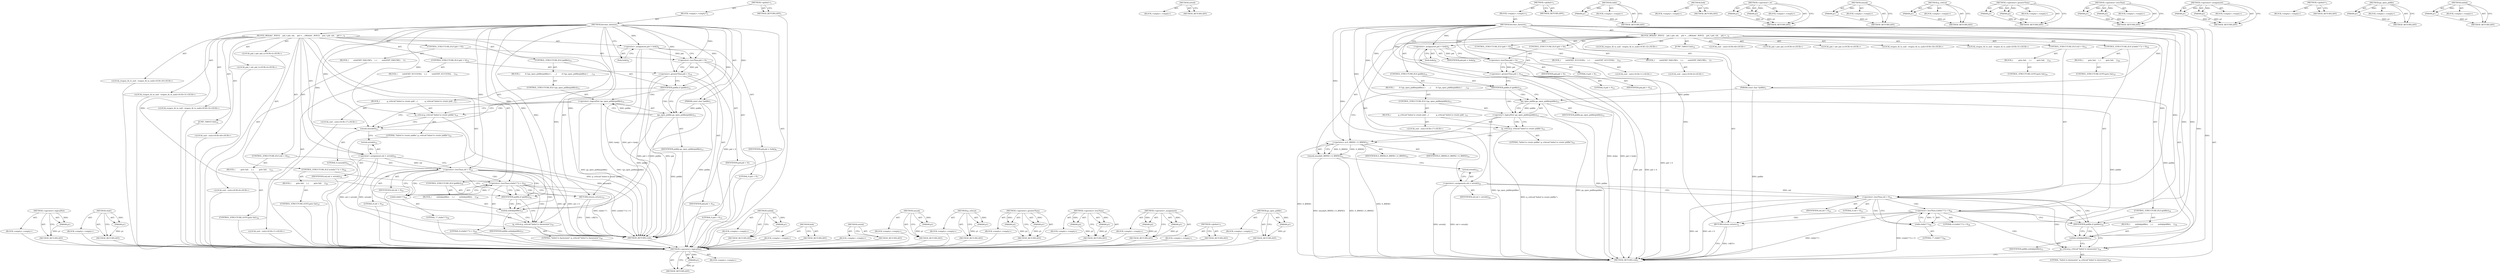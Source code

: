 digraph "unlink" {
vulnerable_119 [label=<(METHOD,&lt;operator&gt;.logicalNot)>];
vulnerable_120 [label=<(PARAM,p1)>];
vulnerable_121 [label=<(BLOCK,&lt;empty&gt;,&lt;empty&gt;)>];
vulnerable_122 [label=<(METHOD_RETURN,ANY)>];
vulnerable_138 [label=<(METHOD,chdir)>];
vulnerable_139 [label=<(PARAM,p1)>];
vulnerable_140 [label=<(BLOCK,&lt;empty&gt;,&lt;empty&gt;)>];
vulnerable_141 [label=<(METHOD_RETURN,ANY)>];
vulnerable_6 [label=<(METHOD,&lt;global&gt;)<SUB>1</SUB>>];
vulnerable_7 [label=<(BLOCK,&lt;empty&gt;,&lt;empty&gt;)<SUB>1</SUB>>];
vulnerable_8 [label=<(METHOD,become_daemon)<SUB>1</SUB>>];
vulnerable_9 [label=<(PARAM,const char *pidfile)<SUB>1</SUB>>];
vulnerable_10 [label=<(BLOCK,{
#ifndef _WIN32
    pid_t pid, sid;

    pid =...,{
#ifndef _WIN32
    pid_t pid, sid;

    pid =...)<SUB>2</SUB>>];
vulnerable_11 [label="<(LOCAL,pid_t pid: pid_t)<SUB>4</SUB>>"];
vulnerable_12 [label="<(LOCAL,pid_t sid: pid_t)<SUB>4</SUB>>"];
vulnerable_13 [label=<(&lt;operator&gt;.assignment,pid = fork())<SUB>6</SUB>>];
vulnerable_14 [label=<(IDENTIFIER,pid,pid = fork())<SUB>6</SUB>>];
vulnerable_15 [label=<(fork,fork())<SUB>6</SUB>>];
vulnerable_16 [label=<(CONTROL_STRUCTURE,IF,if (pid &lt; 0))<SUB>7</SUB>>];
vulnerable_17 [label=<(&lt;operator&gt;.lessThan,pid &lt; 0)<SUB>7</SUB>>];
vulnerable_18 [label=<(IDENTIFIER,pid,pid &lt; 0)<SUB>7</SUB>>];
vulnerable_19 [label=<(LITERAL,0,pid &lt; 0)<SUB>7</SUB>>];
vulnerable_20 [label=<(BLOCK,{
        exit(EXIT_FAILURE);
    },{
        exit(EXIT_FAILURE);
    })<SUB>7</SUB>>];
vulnerable_21 [label="<(LOCAL,exit : exit)<SUB>8</SUB>>"];
vulnerable_22 [label=<(CONTROL_STRUCTURE,IF,if (pid &gt; 0))<SUB>10</SUB>>];
vulnerable_23 [label=<(&lt;operator&gt;.greaterThan,pid &gt; 0)<SUB>10</SUB>>];
vulnerable_24 [label=<(IDENTIFIER,pid,pid &gt; 0)<SUB>10</SUB>>];
vulnerable_25 [label=<(LITERAL,0,pid &gt; 0)<SUB>10</SUB>>];
vulnerable_26 [label=<(BLOCK,{
        exit(EXIT_SUCCESS);
    },{
        exit(EXIT_SUCCESS);
    })<SUB>10</SUB>>];
vulnerable_27 [label="<(LOCAL,exit : exit)<SUB>11</SUB>>"];
vulnerable_28 [label=<(CONTROL_STRUCTURE,IF,if (pidfile))<SUB>14</SUB>>];
vulnerable_29 [label=<(IDENTIFIER,pidfile,if (pidfile))<SUB>14</SUB>>];
vulnerable_30 [label=<(BLOCK,{
        if (!ga_open_pidfile(pidfile)) {
    ...,{
        if (!ga_open_pidfile(pidfile)) {
    ...)<SUB>14</SUB>>];
vulnerable_31 [label=<(CONTROL_STRUCTURE,IF,if (!ga_open_pidfile(pidfile)))<SUB>15</SUB>>];
vulnerable_32 [label=<(&lt;operator&gt;.logicalNot,!ga_open_pidfile(pidfile))<SUB>15</SUB>>];
vulnerable_33 [label=<(ga_open_pidfile,ga_open_pidfile(pidfile))<SUB>15</SUB>>];
vulnerable_34 [label=<(IDENTIFIER,pidfile,ga_open_pidfile(pidfile))<SUB>15</SUB>>];
vulnerable_35 [label=<(BLOCK,{
            g_critical(&quot;failed to create pidf...,{
            g_critical(&quot;failed to create pidf...)<SUB>15</SUB>>];
vulnerable_36 [label=<(g_critical,g_critical(&quot;failed to create pidfile&quot;))<SUB>16</SUB>>];
vulnerable_37 [label=<(LITERAL,&quot;failed to create pidfile&quot;,g_critical(&quot;failed to create pidfile&quot;))<SUB>16</SUB>>];
vulnerable_38 [label="<(LOCAL,exit : exit)<SUB>17</SUB>>"];
vulnerable_39 [label=<(umask,umask(0))<SUB>21</SUB>>];
vulnerable_40 [label=<(LITERAL,0,umask(0))<SUB>21</SUB>>];
vulnerable_41 [label=<(&lt;operator&gt;.assignment,sid = setsid())<SUB>22</SUB>>];
vulnerable_42 [label=<(IDENTIFIER,sid,sid = setsid())<SUB>22</SUB>>];
vulnerable_43 [label=<(setsid,setsid())<SUB>22</SUB>>];
vulnerable_44 [label=<(CONTROL_STRUCTURE,IF,if (sid &lt; 0))<SUB>23</SUB>>];
vulnerable_45 [label=<(&lt;operator&gt;.lessThan,sid &lt; 0)<SUB>23</SUB>>];
vulnerable_46 [label=<(IDENTIFIER,sid,sid &lt; 0)<SUB>23</SUB>>];
vulnerable_47 [label=<(LITERAL,0,sid &lt; 0)<SUB>23</SUB>>];
vulnerable_48 [label=<(BLOCK,{
         goto fail;
    },{
         goto fail;
    })<SUB>23</SUB>>];
vulnerable_49 [label=<(CONTROL_STRUCTURE,GOTO,goto fail;)<SUB>24</SUB>>];
vulnerable_50 [label=<(CONTROL_STRUCTURE,IF,if ((chdir(&quot;/&quot;)) &lt; 0))<SUB>26</SUB>>];
vulnerable_51 [label=<(&lt;operator&gt;.lessThan,(chdir(&quot;/&quot;)) &lt; 0)<SUB>26</SUB>>];
vulnerable_52 [label=<(chdir,chdir(&quot;/&quot;))<SUB>26</SUB>>];
vulnerable_53 [label=<(LITERAL,&quot;/&quot;,chdir(&quot;/&quot;))<SUB>26</SUB>>];
vulnerable_54 [label=<(LITERAL,0,(chdir(&quot;/&quot;)) &lt; 0)<SUB>26</SUB>>];
vulnerable_55 [label=<(BLOCK,{
        goto fail;
    },{
        goto fail;
    })<SUB>26</SUB>>];
vulnerable_56 [label=<(CONTROL_STRUCTURE,GOTO,goto fail;)<SUB>27</SUB>>];
vulnerable_57 [label="<(LOCAL,reopen_fd_to_null : reopen_fd_to_null)<SUB>30</SUB>>"];
vulnerable_58 [label="<(LOCAL,reopen_fd_to_null : reopen_fd_to_null)<SUB>31</SUB>>"];
vulnerable_59 [label="<(LOCAL,reopen_fd_to_null : reopen_fd_to_null)<SUB>32</SUB>>"];
vulnerable_60 [label=<(RETURN,return;,return;)<SUB>33</SUB>>];
vulnerable_61 [label=<(JUMP_TARGET,fail)<SUB>35</SUB>>];
vulnerable_62 [label=<(CONTROL_STRUCTURE,IF,if (pidfile))<SUB>36</SUB>>];
vulnerable_63 [label=<(IDENTIFIER,pidfile,if (pidfile))<SUB>36</SUB>>];
vulnerable_64 [label=<(BLOCK,{
        unlink(pidfile);
    },{
        unlink(pidfile);
    })<SUB>36</SUB>>];
vulnerable_65 [label=<(unlink,unlink(pidfile))<SUB>37</SUB>>];
vulnerable_66 [label=<(IDENTIFIER,pidfile,unlink(pidfile))<SUB>37</SUB>>];
vulnerable_67 [label=<(g_critical,g_critical(&quot;failed to daemonize&quot;))<SUB>39</SUB>>];
vulnerable_68 [label=<(LITERAL,&quot;failed to daemonize&quot;,g_critical(&quot;failed to daemonize&quot;))<SUB>39</SUB>>];
vulnerable_69 [label="<(LOCAL,exit : exit)<SUB>40</SUB>>"];
vulnerable_70 [label=<(METHOD_RETURN,void)<SUB>1</SUB>>];
vulnerable_72 [label=<(METHOD_RETURN,ANY)<SUB>1</SUB>>];
vulnerable_142 [label=<(METHOD,unlink)>];
vulnerable_143 [label=<(PARAM,p1)>];
vulnerable_144 [label=<(BLOCK,&lt;empty&gt;,&lt;empty&gt;)>];
vulnerable_145 [label=<(METHOD_RETURN,ANY)>];
vulnerable_106 [label=<(METHOD,fork)>];
vulnerable_107 [label=<(BLOCK,&lt;empty&gt;,&lt;empty&gt;)>];
vulnerable_108 [label=<(METHOD_RETURN,ANY)>];
vulnerable_135 [label=<(METHOD,setsid)>];
vulnerable_136 [label=<(BLOCK,&lt;empty&gt;,&lt;empty&gt;)>];
vulnerable_137 [label=<(METHOD_RETURN,ANY)>];
vulnerable_131 [label=<(METHOD,umask)>];
vulnerable_132 [label=<(PARAM,p1)>];
vulnerable_133 [label=<(BLOCK,&lt;empty&gt;,&lt;empty&gt;)>];
vulnerable_134 [label=<(METHOD_RETURN,ANY)>];
vulnerable_127 [label=<(METHOD,g_critical)>];
vulnerable_128 [label=<(PARAM,p1)>];
vulnerable_129 [label=<(BLOCK,&lt;empty&gt;,&lt;empty&gt;)>];
vulnerable_130 [label=<(METHOD_RETURN,ANY)>];
vulnerable_114 [label=<(METHOD,&lt;operator&gt;.greaterThan)>];
vulnerable_115 [label=<(PARAM,p1)>];
vulnerable_116 [label=<(PARAM,p2)>];
vulnerable_117 [label=<(BLOCK,&lt;empty&gt;,&lt;empty&gt;)>];
vulnerable_118 [label=<(METHOD_RETURN,ANY)>];
vulnerable_109 [label=<(METHOD,&lt;operator&gt;.lessThan)>];
vulnerable_110 [label=<(PARAM,p1)>];
vulnerable_111 [label=<(PARAM,p2)>];
vulnerable_112 [label=<(BLOCK,&lt;empty&gt;,&lt;empty&gt;)>];
vulnerable_113 [label=<(METHOD_RETURN,ANY)>];
vulnerable_101 [label=<(METHOD,&lt;operator&gt;.assignment)>];
vulnerable_102 [label=<(PARAM,p1)>];
vulnerable_103 [label=<(PARAM,p2)>];
vulnerable_104 [label=<(BLOCK,&lt;empty&gt;,&lt;empty&gt;)>];
vulnerable_105 [label=<(METHOD_RETURN,ANY)>];
vulnerable_95 [label=<(METHOD,&lt;global&gt;)<SUB>1</SUB>>];
vulnerable_96 [label=<(BLOCK,&lt;empty&gt;,&lt;empty&gt;)>];
vulnerable_97 [label=<(METHOD_RETURN,ANY)>];
vulnerable_123 [label=<(METHOD,ga_open_pidfile)>];
vulnerable_124 [label=<(PARAM,p1)>];
vulnerable_125 [label=<(BLOCK,&lt;empty&gt;,&lt;empty&gt;)>];
vulnerable_126 [label=<(METHOD_RETURN,ANY)>];
fixed_121 [label=<(METHOD,&lt;operator&gt;.logicalNot)>];
fixed_122 [label=<(PARAM,p1)>];
fixed_123 [label=<(BLOCK,&lt;empty&gt;,&lt;empty&gt;)>];
fixed_124 [label=<(METHOD_RETURN,ANY)>];
fixed_142 [label=<(METHOD,setsid)>];
fixed_143 [label=<(BLOCK,&lt;empty&gt;,&lt;empty&gt;)>];
fixed_144 [label=<(METHOD_RETURN,ANY)>];
fixed_6 [label=<(METHOD,&lt;global&gt;)<SUB>1</SUB>>];
fixed_7 [label=<(BLOCK,&lt;empty&gt;,&lt;empty&gt;)<SUB>1</SUB>>];
fixed_8 [label=<(METHOD,become_daemon)<SUB>1</SUB>>];
fixed_9 [label=<(PARAM,const char *pidfile)<SUB>1</SUB>>];
fixed_10 [label=<(BLOCK,{
#ifndef _WIN32
    pid_t pid, sid;

    pid =...,{
#ifndef _WIN32
    pid_t pid, sid;

    pid =...)<SUB>2</SUB>>];
fixed_11 [label="<(LOCAL,pid_t pid: pid_t)<SUB>4</SUB>>"];
fixed_12 [label="<(LOCAL,pid_t sid: pid_t)<SUB>4</SUB>>"];
fixed_13 [label=<(&lt;operator&gt;.assignment,pid = fork())<SUB>6</SUB>>];
fixed_14 [label=<(IDENTIFIER,pid,pid = fork())<SUB>6</SUB>>];
fixed_15 [label=<(fork,fork())<SUB>6</SUB>>];
fixed_16 [label=<(CONTROL_STRUCTURE,IF,if (pid &lt; 0))<SUB>7</SUB>>];
fixed_17 [label=<(&lt;operator&gt;.lessThan,pid &lt; 0)<SUB>7</SUB>>];
fixed_18 [label=<(IDENTIFIER,pid,pid &lt; 0)<SUB>7</SUB>>];
fixed_19 [label=<(LITERAL,0,pid &lt; 0)<SUB>7</SUB>>];
fixed_20 [label=<(BLOCK,{
        exit(EXIT_FAILURE);
    },{
        exit(EXIT_FAILURE);
    })<SUB>7</SUB>>];
fixed_21 [label="<(LOCAL,exit : exit)<SUB>8</SUB>>"];
fixed_22 [label=<(CONTROL_STRUCTURE,IF,if (pid &gt; 0))<SUB>10</SUB>>];
fixed_23 [label=<(&lt;operator&gt;.greaterThan,pid &gt; 0)<SUB>10</SUB>>];
fixed_24 [label=<(IDENTIFIER,pid,pid &gt; 0)<SUB>10</SUB>>];
fixed_25 [label=<(LITERAL,0,pid &gt; 0)<SUB>10</SUB>>];
fixed_26 [label=<(BLOCK,{
        exit(EXIT_SUCCESS);
    },{
        exit(EXIT_SUCCESS);
    })<SUB>10</SUB>>];
fixed_27 [label="<(LOCAL,exit : exit)<SUB>11</SUB>>"];
fixed_28 [label=<(CONTROL_STRUCTURE,IF,if (pidfile))<SUB>14</SUB>>];
fixed_29 [label=<(IDENTIFIER,pidfile,if (pidfile))<SUB>14</SUB>>];
fixed_30 [label=<(BLOCK,{
        if (!ga_open_pidfile(pidfile)) {
    ...,{
        if (!ga_open_pidfile(pidfile)) {
    ...)<SUB>14</SUB>>];
fixed_31 [label=<(CONTROL_STRUCTURE,IF,if (!ga_open_pidfile(pidfile)))<SUB>15</SUB>>];
fixed_32 [label=<(&lt;operator&gt;.logicalNot,!ga_open_pidfile(pidfile))<SUB>15</SUB>>];
fixed_33 [label=<(ga_open_pidfile,ga_open_pidfile(pidfile))<SUB>15</SUB>>];
fixed_34 [label=<(IDENTIFIER,pidfile,ga_open_pidfile(pidfile))<SUB>15</SUB>>];
fixed_35 [label=<(BLOCK,{
            g_critical(&quot;failed to create pidf...,{
            g_critical(&quot;failed to create pidf...)<SUB>15</SUB>>];
fixed_36 [label=<(g_critical,g_critical(&quot;failed to create pidfile&quot;))<SUB>16</SUB>>];
fixed_37 [label=<(LITERAL,&quot;failed to create pidfile&quot;,g_critical(&quot;failed to create pidfile&quot;))<SUB>16</SUB>>];
fixed_38 [label="<(LOCAL,exit : exit)<SUB>17</SUB>>"];
fixed_39 [label=<(umask,umask(S_IRWXG | S_IRWXO))<SUB>21</SUB>>];
fixed_40 [label=<(&lt;operator&gt;.or,S_IRWXG | S_IRWXO)<SUB>21</SUB>>];
fixed_41 [label=<(IDENTIFIER,S_IRWXG,S_IRWXG | S_IRWXO)<SUB>21</SUB>>];
fixed_42 [label=<(IDENTIFIER,S_IRWXO,S_IRWXG | S_IRWXO)<SUB>21</SUB>>];
fixed_43 [label=<(&lt;operator&gt;.assignment,sid = setsid())<SUB>22</SUB>>];
fixed_44 [label=<(IDENTIFIER,sid,sid = setsid())<SUB>22</SUB>>];
fixed_45 [label=<(setsid,setsid())<SUB>22</SUB>>];
fixed_46 [label=<(CONTROL_STRUCTURE,IF,if (sid &lt; 0))<SUB>23</SUB>>];
fixed_47 [label=<(&lt;operator&gt;.lessThan,sid &lt; 0)<SUB>23</SUB>>];
fixed_48 [label=<(IDENTIFIER,sid,sid &lt; 0)<SUB>23</SUB>>];
fixed_49 [label=<(LITERAL,0,sid &lt; 0)<SUB>23</SUB>>];
fixed_50 [label=<(BLOCK,{
         goto fail;
    },{
         goto fail;
    })<SUB>23</SUB>>];
fixed_51 [label=<(CONTROL_STRUCTURE,GOTO,goto fail;)<SUB>24</SUB>>];
fixed_52 [label=<(CONTROL_STRUCTURE,IF,if ((chdir(&quot;/&quot;)) &lt; 0))<SUB>26</SUB>>];
fixed_53 [label=<(&lt;operator&gt;.lessThan,(chdir(&quot;/&quot;)) &lt; 0)<SUB>26</SUB>>];
fixed_54 [label=<(chdir,chdir(&quot;/&quot;))<SUB>26</SUB>>];
fixed_55 [label=<(LITERAL,&quot;/&quot;,chdir(&quot;/&quot;))<SUB>26</SUB>>];
fixed_56 [label=<(LITERAL,0,(chdir(&quot;/&quot;)) &lt; 0)<SUB>26</SUB>>];
fixed_57 [label=<(BLOCK,{
        goto fail;
    },{
        goto fail;
    })<SUB>26</SUB>>];
fixed_58 [label=<(CONTROL_STRUCTURE,GOTO,goto fail;)<SUB>27</SUB>>];
fixed_59 [label="<(LOCAL,reopen_fd_to_null : reopen_fd_to_null)<SUB>30</SUB>>"];
fixed_60 [label="<(LOCAL,reopen_fd_to_null : reopen_fd_to_null)<SUB>31</SUB>>"];
fixed_61 [label="<(LOCAL,reopen_fd_to_null : reopen_fd_to_null)<SUB>32</SUB>>"];
fixed_62 [label=<(RETURN,return;,return;)<SUB>33</SUB>>];
fixed_63 [label=<(JUMP_TARGET,fail)<SUB>35</SUB>>];
fixed_64 [label=<(CONTROL_STRUCTURE,IF,if (pidfile))<SUB>36</SUB>>];
fixed_65 [label=<(IDENTIFIER,pidfile,if (pidfile))<SUB>36</SUB>>];
fixed_66 [label=<(BLOCK,{
        unlink(pidfile);
    },{
        unlink(pidfile);
    })<SUB>36</SUB>>];
fixed_67 [label=<(unlink,unlink(pidfile))<SUB>37</SUB>>];
fixed_68 [label=<(IDENTIFIER,pidfile,unlink(pidfile))<SUB>37</SUB>>];
fixed_69 [label=<(g_critical,g_critical(&quot;failed to daemonize&quot;))<SUB>39</SUB>>];
fixed_70 [label=<(LITERAL,&quot;failed to daemonize&quot;,g_critical(&quot;failed to daemonize&quot;))<SUB>39</SUB>>];
fixed_71 [label="<(LOCAL,exit : exit)<SUB>40</SUB>>"];
fixed_72 [label=<(METHOD_RETURN,void)<SUB>1</SUB>>];
fixed_74 [label=<(METHOD_RETURN,ANY)<SUB>1</SUB>>];
fixed_145 [label=<(METHOD,chdir)>];
fixed_146 [label=<(PARAM,p1)>];
fixed_147 [label=<(BLOCK,&lt;empty&gt;,&lt;empty&gt;)>];
fixed_148 [label=<(METHOD_RETURN,ANY)>];
fixed_108 [label=<(METHOD,fork)>];
fixed_109 [label=<(BLOCK,&lt;empty&gt;,&lt;empty&gt;)>];
fixed_110 [label=<(METHOD_RETURN,ANY)>];
fixed_137 [label=<(METHOD,&lt;operator&gt;.or)>];
fixed_138 [label=<(PARAM,p1)>];
fixed_139 [label=<(PARAM,p2)>];
fixed_140 [label=<(BLOCK,&lt;empty&gt;,&lt;empty&gt;)>];
fixed_141 [label=<(METHOD_RETURN,ANY)>];
fixed_133 [label=<(METHOD,umask)>];
fixed_134 [label=<(PARAM,p1)>];
fixed_135 [label=<(BLOCK,&lt;empty&gt;,&lt;empty&gt;)>];
fixed_136 [label=<(METHOD_RETURN,ANY)>];
fixed_129 [label=<(METHOD,g_critical)>];
fixed_130 [label=<(PARAM,p1)>];
fixed_131 [label=<(BLOCK,&lt;empty&gt;,&lt;empty&gt;)>];
fixed_132 [label=<(METHOD_RETURN,ANY)>];
fixed_116 [label=<(METHOD,&lt;operator&gt;.greaterThan)>];
fixed_117 [label=<(PARAM,p1)>];
fixed_118 [label=<(PARAM,p2)>];
fixed_119 [label=<(BLOCK,&lt;empty&gt;,&lt;empty&gt;)>];
fixed_120 [label=<(METHOD_RETURN,ANY)>];
fixed_111 [label=<(METHOD,&lt;operator&gt;.lessThan)>];
fixed_112 [label=<(PARAM,p1)>];
fixed_113 [label=<(PARAM,p2)>];
fixed_114 [label=<(BLOCK,&lt;empty&gt;,&lt;empty&gt;)>];
fixed_115 [label=<(METHOD_RETURN,ANY)>];
fixed_103 [label=<(METHOD,&lt;operator&gt;.assignment)>];
fixed_104 [label=<(PARAM,p1)>];
fixed_105 [label=<(PARAM,p2)>];
fixed_106 [label=<(BLOCK,&lt;empty&gt;,&lt;empty&gt;)>];
fixed_107 [label=<(METHOD_RETURN,ANY)>];
fixed_97 [label=<(METHOD,&lt;global&gt;)<SUB>1</SUB>>];
fixed_98 [label=<(BLOCK,&lt;empty&gt;,&lt;empty&gt;)>];
fixed_99 [label=<(METHOD_RETURN,ANY)>];
fixed_125 [label=<(METHOD,ga_open_pidfile)>];
fixed_126 [label=<(PARAM,p1)>];
fixed_127 [label=<(BLOCK,&lt;empty&gt;,&lt;empty&gt;)>];
fixed_128 [label=<(METHOD_RETURN,ANY)>];
fixed_149 [label=<(METHOD,unlink)>];
fixed_150 [label=<(PARAM,p1)>];
fixed_151 [label=<(BLOCK,&lt;empty&gt;,&lt;empty&gt;)>];
fixed_152 [label=<(METHOD_RETURN,ANY)>];
vulnerable_119 -> vulnerable_120  [key=0, label="AST: "];
vulnerable_119 -> vulnerable_120  [key=1, label="DDG: "];
vulnerable_119 -> vulnerable_121  [key=0, label="AST: "];
vulnerable_119 -> vulnerable_122  [key=0, label="AST: "];
vulnerable_119 -> vulnerable_122  [key=1, label="CFG: "];
vulnerable_120 -> vulnerable_122  [key=0, label="DDG: p1"];
vulnerable_121 -> fixed_121  [key=0];
vulnerable_122 -> fixed_121  [key=0];
vulnerable_138 -> vulnerable_139  [key=0, label="AST: "];
vulnerable_138 -> vulnerable_139  [key=1, label="DDG: "];
vulnerable_138 -> vulnerable_140  [key=0, label="AST: "];
vulnerable_138 -> vulnerable_141  [key=0, label="AST: "];
vulnerable_138 -> vulnerable_141  [key=1, label="CFG: "];
vulnerable_139 -> vulnerable_141  [key=0, label="DDG: p1"];
vulnerable_140 -> fixed_121  [key=0];
vulnerable_141 -> fixed_121  [key=0];
vulnerable_6 -> vulnerable_7  [key=0, label="AST: "];
vulnerable_6 -> vulnerable_72  [key=0, label="AST: "];
vulnerable_6 -> vulnerable_72  [key=1, label="CFG: "];
vulnerable_7 -> vulnerable_8  [key=0, label="AST: "];
vulnerable_8 -> vulnerable_9  [key=0, label="AST: "];
vulnerable_8 -> vulnerable_9  [key=1, label="DDG: "];
vulnerable_8 -> vulnerable_10  [key=0, label="AST: "];
vulnerable_8 -> vulnerable_70  [key=0, label="AST: "];
vulnerable_8 -> vulnerable_15  [key=0, label="CFG: "];
vulnerable_8 -> vulnerable_13  [key=0, label="DDG: "];
vulnerable_8 -> vulnerable_41  [key=0, label="DDG: "];
vulnerable_8 -> vulnerable_60  [key=0, label="DDG: "];
vulnerable_8 -> vulnerable_29  [key=0, label="DDG: "];
vulnerable_8 -> vulnerable_39  [key=0, label="DDG: "];
vulnerable_8 -> vulnerable_63  [key=0, label="DDG: "];
vulnerable_8 -> vulnerable_67  [key=0, label="DDG: "];
vulnerable_8 -> vulnerable_17  [key=0, label="DDG: "];
vulnerable_8 -> vulnerable_23  [key=0, label="DDG: "];
vulnerable_8 -> vulnerable_45  [key=0, label="DDG: "];
vulnerable_8 -> vulnerable_51  [key=0, label="DDG: "];
vulnerable_8 -> vulnerable_52  [key=0, label="DDG: "];
vulnerable_8 -> vulnerable_65  [key=0, label="DDG: "];
vulnerable_8 -> vulnerable_33  [key=0, label="DDG: "];
vulnerable_8 -> vulnerable_36  [key=0, label="DDG: "];
vulnerable_9 -> vulnerable_70  [key=0, label="DDG: pidfile"];
vulnerable_9 -> vulnerable_65  [key=0, label="DDG: pidfile"];
vulnerable_9 -> vulnerable_33  [key=0, label="DDG: pidfile"];
vulnerable_10 -> vulnerable_11  [key=0, label="AST: "];
vulnerable_10 -> vulnerable_12  [key=0, label="AST: "];
vulnerable_10 -> vulnerable_13  [key=0, label="AST: "];
vulnerable_10 -> vulnerable_16  [key=0, label="AST: "];
vulnerable_10 -> vulnerable_22  [key=0, label="AST: "];
vulnerable_10 -> vulnerable_28  [key=0, label="AST: "];
vulnerable_10 -> vulnerable_39  [key=0, label="AST: "];
vulnerable_10 -> vulnerable_41  [key=0, label="AST: "];
vulnerable_10 -> vulnerable_44  [key=0, label="AST: "];
vulnerable_10 -> vulnerable_50  [key=0, label="AST: "];
vulnerable_10 -> vulnerable_57  [key=0, label="AST: "];
vulnerable_10 -> vulnerable_58  [key=0, label="AST: "];
vulnerable_10 -> vulnerable_59  [key=0, label="AST: "];
vulnerable_10 -> vulnerable_60  [key=0, label="AST: "];
vulnerable_10 -> vulnerable_61  [key=0, label="AST: "];
vulnerable_10 -> vulnerable_62  [key=0, label="AST: "];
vulnerable_10 -> vulnerable_67  [key=0, label="AST: "];
vulnerable_10 -> vulnerable_69  [key=0, label="AST: "];
vulnerable_11 -> fixed_121  [key=0];
vulnerable_12 -> fixed_121  [key=0];
vulnerable_13 -> vulnerable_14  [key=0, label="AST: "];
vulnerable_13 -> vulnerable_15  [key=0, label="AST: "];
vulnerable_13 -> vulnerable_17  [key=0, label="CFG: "];
vulnerable_13 -> vulnerable_17  [key=1, label="DDG: pid"];
vulnerable_13 -> vulnerable_70  [key=0, label="DDG: fork()"];
vulnerable_13 -> vulnerable_70  [key=1, label="DDG: pid = fork()"];
vulnerable_14 -> fixed_121  [key=0];
vulnerable_15 -> vulnerable_13  [key=0, label="CFG: "];
vulnerable_16 -> vulnerable_17  [key=0, label="AST: "];
vulnerable_16 -> vulnerable_20  [key=0, label="AST: "];
vulnerable_17 -> vulnerable_18  [key=0, label="AST: "];
vulnerable_17 -> vulnerable_19  [key=0, label="AST: "];
vulnerable_17 -> vulnerable_23  [key=0, label="CFG: "];
vulnerable_17 -> vulnerable_23  [key=1, label="DDG: pid"];
vulnerable_17 -> vulnerable_70  [key=0, label="DDG: pid &lt; 0"];
vulnerable_18 -> fixed_121  [key=0];
vulnerable_19 -> fixed_121  [key=0];
vulnerable_20 -> vulnerable_21  [key=0, label="AST: "];
vulnerable_21 -> fixed_121  [key=0];
vulnerable_22 -> vulnerable_23  [key=0, label="AST: "];
vulnerable_22 -> vulnerable_26  [key=0, label="AST: "];
vulnerable_23 -> vulnerable_24  [key=0, label="AST: "];
vulnerable_23 -> vulnerable_25  [key=0, label="AST: "];
vulnerable_23 -> vulnerable_29  [key=0, label="CFG: "];
vulnerable_23 -> vulnerable_70  [key=0, label="DDG: pid"];
vulnerable_23 -> vulnerable_70  [key=1, label="DDG: pid &gt; 0"];
vulnerable_24 -> fixed_121  [key=0];
vulnerable_25 -> fixed_121  [key=0];
vulnerable_26 -> vulnerable_27  [key=0, label="AST: "];
vulnerable_27 -> fixed_121  [key=0];
vulnerable_28 -> vulnerable_29  [key=0, label="AST: "];
vulnerable_28 -> vulnerable_30  [key=0, label="AST: "];
vulnerable_29 -> vulnerable_33  [key=0, label="CFG: "];
vulnerable_29 -> vulnerable_33  [key=1, label="CDG: "];
vulnerable_29 -> vulnerable_39  [key=0, label="CFG: "];
vulnerable_29 -> vulnerable_32  [key=0, label="CDG: "];
vulnerable_30 -> vulnerable_31  [key=0, label="AST: "];
vulnerable_31 -> vulnerable_32  [key=0, label="AST: "];
vulnerable_31 -> vulnerable_35  [key=0, label="AST: "];
vulnerable_32 -> vulnerable_33  [key=0, label="AST: "];
vulnerable_32 -> vulnerable_36  [key=0, label="CFG: "];
vulnerable_32 -> vulnerable_36  [key=1, label="CDG: "];
vulnerable_32 -> vulnerable_39  [key=0, label="CFG: "];
vulnerable_32 -> vulnerable_70  [key=0, label="DDG: ga_open_pidfile(pidfile)"];
vulnerable_32 -> vulnerable_70  [key=1, label="DDG: !ga_open_pidfile(pidfile)"];
vulnerable_33 -> vulnerable_34  [key=0, label="AST: "];
vulnerable_33 -> vulnerable_32  [key=0, label="CFG: "];
vulnerable_33 -> vulnerable_32  [key=1, label="DDG: pidfile"];
vulnerable_33 -> vulnerable_70  [key=0, label="DDG: pidfile"];
vulnerable_33 -> vulnerable_65  [key=0, label="DDG: pidfile"];
vulnerable_34 -> fixed_121  [key=0];
vulnerable_35 -> vulnerable_36  [key=0, label="AST: "];
vulnerable_35 -> vulnerable_38  [key=0, label="AST: "];
vulnerable_36 -> vulnerable_37  [key=0, label="AST: "];
vulnerable_36 -> vulnerable_39  [key=0, label="CFG: "];
vulnerable_36 -> vulnerable_70  [key=0, label="DDG: g_critical(&quot;failed to create pidfile&quot;)"];
vulnerable_37 -> fixed_121  [key=0];
vulnerable_38 -> fixed_121  [key=0];
vulnerable_39 -> vulnerable_40  [key=0, label="AST: "];
vulnerable_39 -> vulnerable_43  [key=0, label="CFG: "];
vulnerable_39 -> vulnerable_70  [key=0, label="DDG: umask(0)"];
vulnerable_40 -> fixed_121  [key=0];
vulnerable_41 -> vulnerable_42  [key=0, label="AST: "];
vulnerable_41 -> vulnerable_43  [key=0, label="AST: "];
vulnerable_41 -> vulnerable_45  [key=0, label="CFG: "];
vulnerable_41 -> vulnerable_45  [key=1, label="DDG: sid"];
vulnerable_41 -> vulnerable_70  [key=0, label="DDG: setsid()"];
vulnerable_41 -> vulnerable_70  [key=1, label="DDG: sid = setsid()"];
vulnerable_42 -> fixed_121  [key=0];
vulnerable_43 -> vulnerable_41  [key=0, label="CFG: "];
vulnerable_44 -> vulnerable_45  [key=0, label="AST: "];
vulnerable_44 -> vulnerable_48  [key=0, label="AST: "];
vulnerable_45 -> vulnerable_46  [key=0, label="AST: "];
vulnerable_45 -> vulnerable_47  [key=0, label="AST: "];
vulnerable_45 -> vulnerable_63  [key=0, label="CFG: "];
vulnerable_45 -> vulnerable_63  [key=1, label="CDG: "];
vulnerable_45 -> vulnerable_52  [key=0, label="CFG: "];
vulnerable_45 -> vulnerable_52  [key=1, label="CDG: "];
vulnerable_45 -> vulnerable_70  [key=0, label="DDG: sid"];
vulnerable_45 -> vulnerable_70  [key=1, label="DDG: sid &lt; 0"];
vulnerable_45 -> vulnerable_51  [key=0, label="CDG: "];
vulnerable_45 -> vulnerable_67  [key=0, label="CDG: "];
vulnerable_46 -> fixed_121  [key=0];
vulnerable_47 -> fixed_121  [key=0];
vulnerable_48 -> vulnerable_49  [key=0, label="AST: "];
vulnerable_49 -> fixed_121  [key=0];
vulnerable_50 -> vulnerable_51  [key=0, label="AST: "];
vulnerable_50 -> vulnerable_55  [key=0, label="AST: "];
vulnerable_51 -> vulnerable_52  [key=0, label="AST: "];
vulnerable_51 -> vulnerable_54  [key=0, label="AST: "];
vulnerable_51 -> vulnerable_60  [key=0, label="CFG: "];
vulnerable_51 -> vulnerable_60  [key=1, label="CDG: "];
vulnerable_51 -> vulnerable_63  [key=0, label="CFG: "];
vulnerable_51 -> vulnerable_63  [key=1, label="CDG: "];
vulnerable_51 -> vulnerable_70  [key=0, label="DDG: chdir(&quot;/&quot;)"];
vulnerable_51 -> vulnerable_70  [key=1, label="DDG: (chdir(&quot;/&quot;)) &lt; 0"];
vulnerable_51 -> vulnerable_67  [key=0, label="CDG: "];
vulnerable_52 -> vulnerable_53  [key=0, label="AST: "];
vulnerable_52 -> vulnerable_51  [key=0, label="CFG: "];
vulnerable_52 -> vulnerable_51  [key=1, label="DDG: &quot;/&quot;"];
vulnerable_53 -> fixed_121  [key=0];
vulnerable_54 -> fixed_121  [key=0];
vulnerable_55 -> vulnerable_56  [key=0, label="AST: "];
vulnerable_56 -> fixed_121  [key=0];
vulnerable_57 -> fixed_121  [key=0];
vulnerable_58 -> fixed_121  [key=0];
vulnerable_59 -> fixed_121  [key=0];
vulnerable_60 -> vulnerable_70  [key=0, label="CFG: "];
vulnerable_60 -> vulnerable_70  [key=1, label="DDG: &lt;RET&gt;"];
vulnerable_61 -> fixed_121  [key=0];
vulnerable_62 -> vulnerable_63  [key=0, label="AST: "];
vulnerable_62 -> vulnerable_64  [key=0, label="AST: "];
vulnerable_63 -> vulnerable_65  [key=0, label="CFG: "];
vulnerable_63 -> vulnerable_65  [key=1, label="CDG: "];
vulnerable_63 -> vulnerable_67  [key=0, label="CFG: "];
vulnerable_64 -> vulnerable_65  [key=0, label="AST: "];
vulnerable_65 -> vulnerable_66  [key=0, label="AST: "];
vulnerable_65 -> vulnerable_67  [key=0, label="CFG: "];
vulnerable_66 -> fixed_121  [key=0];
vulnerable_67 -> vulnerable_68  [key=0, label="AST: "];
vulnerable_67 -> vulnerable_70  [key=0, label="CFG: "];
vulnerable_68 -> fixed_121  [key=0];
vulnerable_69 -> fixed_121  [key=0];
vulnerable_70 -> fixed_121  [key=0];
vulnerable_72 -> fixed_121  [key=0];
vulnerable_142 -> vulnerable_143  [key=0, label="AST: "];
vulnerable_142 -> vulnerable_143  [key=1, label="DDG: "];
vulnerable_142 -> vulnerable_144  [key=0, label="AST: "];
vulnerable_142 -> vulnerable_145  [key=0, label="AST: "];
vulnerable_142 -> vulnerable_145  [key=1, label="CFG: "];
vulnerable_143 -> vulnerable_145  [key=0, label="DDG: p1"];
vulnerable_144 -> fixed_121  [key=0];
vulnerable_145 -> fixed_121  [key=0];
vulnerable_106 -> vulnerable_107  [key=0, label="AST: "];
vulnerable_106 -> vulnerable_108  [key=0, label="AST: "];
vulnerable_106 -> vulnerable_108  [key=1, label="CFG: "];
vulnerable_107 -> fixed_121  [key=0];
vulnerable_108 -> fixed_121  [key=0];
vulnerable_135 -> vulnerable_136  [key=0, label="AST: "];
vulnerable_135 -> vulnerable_137  [key=0, label="AST: "];
vulnerable_135 -> vulnerable_137  [key=1, label="CFG: "];
vulnerable_136 -> fixed_121  [key=0];
vulnerable_137 -> fixed_121  [key=0];
vulnerable_131 -> vulnerable_132  [key=0, label="AST: "];
vulnerable_131 -> vulnerable_132  [key=1, label="DDG: "];
vulnerable_131 -> vulnerable_133  [key=0, label="AST: "];
vulnerable_131 -> vulnerable_134  [key=0, label="AST: "];
vulnerable_131 -> vulnerable_134  [key=1, label="CFG: "];
vulnerable_132 -> vulnerable_134  [key=0, label="DDG: p1"];
vulnerable_133 -> fixed_121  [key=0];
vulnerable_134 -> fixed_121  [key=0];
vulnerable_127 -> vulnerable_128  [key=0, label="AST: "];
vulnerable_127 -> vulnerable_128  [key=1, label="DDG: "];
vulnerable_127 -> vulnerable_129  [key=0, label="AST: "];
vulnerable_127 -> vulnerable_130  [key=0, label="AST: "];
vulnerable_127 -> vulnerable_130  [key=1, label="CFG: "];
vulnerable_128 -> vulnerable_130  [key=0, label="DDG: p1"];
vulnerable_129 -> fixed_121  [key=0];
vulnerable_130 -> fixed_121  [key=0];
vulnerable_114 -> vulnerable_115  [key=0, label="AST: "];
vulnerable_114 -> vulnerable_115  [key=1, label="DDG: "];
vulnerable_114 -> vulnerable_117  [key=0, label="AST: "];
vulnerable_114 -> vulnerable_116  [key=0, label="AST: "];
vulnerable_114 -> vulnerable_116  [key=1, label="DDG: "];
vulnerable_114 -> vulnerable_118  [key=0, label="AST: "];
vulnerable_114 -> vulnerable_118  [key=1, label="CFG: "];
vulnerable_115 -> vulnerable_118  [key=0, label="DDG: p1"];
vulnerable_116 -> vulnerable_118  [key=0, label="DDG: p2"];
vulnerable_117 -> fixed_121  [key=0];
vulnerable_118 -> fixed_121  [key=0];
vulnerable_109 -> vulnerable_110  [key=0, label="AST: "];
vulnerable_109 -> vulnerable_110  [key=1, label="DDG: "];
vulnerable_109 -> vulnerable_112  [key=0, label="AST: "];
vulnerable_109 -> vulnerable_111  [key=0, label="AST: "];
vulnerable_109 -> vulnerable_111  [key=1, label="DDG: "];
vulnerable_109 -> vulnerable_113  [key=0, label="AST: "];
vulnerable_109 -> vulnerable_113  [key=1, label="CFG: "];
vulnerable_110 -> vulnerable_113  [key=0, label="DDG: p1"];
vulnerable_111 -> vulnerable_113  [key=0, label="DDG: p2"];
vulnerable_112 -> fixed_121  [key=0];
vulnerable_113 -> fixed_121  [key=0];
vulnerable_101 -> vulnerable_102  [key=0, label="AST: "];
vulnerable_101 -> vulnerable_102  [key=1, label="DDG: "];
vulnerable_101 -> vulnerable_104  [key=0, label="AST: "];
vulnerable_101 -> vulnerable_103  [key=0, label="AST: "];
vulnerable_101 -> vulnerable_103  [key=1, label="DDG: "];
vulnerable_101 -> vulnerable_105  [key=0, label="AST: "];
vulnerable_101 -> vulnerable_105  [key=1, label="CFG: "];
vulnerable_102 -> vulnerable_105  [key=0, label="DDG: p1"];
vulnerable_103 -> vulnerable_105  [key=0, label="DDG: p2"];
vulnerable_104 -> fixed_121  [key=0];
vulnerable_105 -> fixed_121  [key=0];
vulnerable_95 -> vulnerable_96  [key=0, label="AST: "];
vulnerable_95 -> vulnerable_97  [key=0, label="AST: "];
vulnerable_95 -> vulnerable_97  [key=1, label="CFG: "];
vulnerable_96 -> fixed_121  [key=0];
vulnerable_97 -> fixed_121  [key=0];
vulnerable_123 -> vulnerable_124  [key=0, label="AST: "];
vulnerable_123 -> vulnerable_124  [key=1, label="DDG: "];
vulnerable_123 -> vulnerable_125  [key=0, label="AST: "];
vulnerable_123 -> vulnerable_126  [key=0, label="AST: "];
vulnerable_123 -> vulnerable_126  [key=1, label="CFG: "];
vulnerable_124 -> vulnerable_126  [key=0, label="DDG: p1"];
vulnerable_125 -> fixed_121  [key=0];
vulnerable_126 -> fixed_121  [key=0];
fixed_121 -> fixed_122  [key=0, label="AST: "];
fixed_121 -> fixed_122  [key=1, label="DDG: "];
fixed_121 -> fixed_123  [key=0, label="AST: "];
fixed_121 -> fixed_124  [key=0, label="AST: "];
fixed_121 -> fixed_124  [key=1, label="CFG: "];
fixed_122 -> fixed_124  [key=0, label="DDG: p1"];
fixed_142 -> fixed_143  [key=0, label="AST: "];
fixed_142 -> fixed_144  [key=0, label="AST: "];
fixed_142 -> fixed_144  [key=1, label="CFG: "];
fixed_6 -> fixed_7  [key=0, label="AST: "];
fixed_6 -> fixed_74  [key=0, label="AST: "];
fixed_6 -> fixed_74  [key=1, label="CFG: "];
fixed_7 -> fixed_8  [key=0, label="AST: "];
fixed_8 -> fixed_9  [key=0, label="AST: "];
fixed_8 -> fixed_9  [key=1, label="DDG: "];
fixed_8 -> fixed_10  [key=0, label="AST: "];
fixed_8 -> fixed_72  [key=0, label="AST: "];
fixed_8 -> fixed_15  [key=0, label="CFG: "];
fixed_8 -> fixed_13  [key=0, label="DDG: "];
fixed_8 -> fixed_43  [key=0, label="DDG: "];
fixed_8 -> fixed_62  [key=0, label="DDG: "];
fixed_8 -> fixed_29  [key=0, label="DDG: "];
fixed_8 -> fixed_65  [key=0, label="DDG: "];
fixed_8 -> fixed_69  [key=0, label="DDG: "];
fixed_8 -> fixed_17  [key=0, label="DDG: "];
fixed_8 -> fixed_23  [key=0, label="DDG: "];
fixed_8 -> fixed_40  [key=0, label="DDG: "];
fixed_8 -> fixed_47  [key=0, label="DDG: "];
fixed_8 -> fixed_53  [key=0, label="DDG: "];
fixed_8 -> fixed_54  [key=0, label="DDG: "];
fixed_8 -> fixed_67  [key=0, label="DDG: "];
fixed_8 -> fixed_33  [key=0, label="DDG: "];
fixed_8 -> fixed_36  [key=0, label="DDG: "];
fixed_9 -> fixed_72  [key=0, label="DDG: pidfile"];
fixed_9 -> fixed_67  [key=0, label="DDG: pidfile"];
fixed_9 -> fixed_33  [key=0, label="DDG: pidfile"];
fixed_10 -> fixed_11  [key=0, label="AST: "];
fixed_10 -> fixed_12  [key=0, label="AST: "];
fixed_10 -> fixed_13  [key=0, label="AST: "];
fixed_10 -> fixed_16  [key=0, label="AST: "];
fixed_10 -> fixed_22  [key=0, label="AST: "];
fixed_10 -> fixed_28  [key=0, label="AST: "];
fixed_10 -> fixed_39  [key=0, label="AST: "];
fixed_10 -> fixed_43  [key=0, label="AST: "];
fixed_10 -> fixed_46  [key=0, label="AST: "];
fixed_10 -> fixed_52  [key=0, label="AST: "];
fixed_10 -> fixed_59  [key=0, label="AST: "];
fixed_10 -> fixed_60  [key=0, label="AST: "];
fixed_10 -> fixed_61  [key=0, label="AST: "];
fixed_10 -> fixed_62  [key=0, label="AST: "];
fixed_10 -> fixed_63  [key=0, label="AST: "];
fixed_10 -> fixed_64  [key=0, label="AST: "];
fixed_10 -> fixed_69  [key=0, label="AST: "];
fixed_10 -> fixed_71  [key=0, label="AST: "];
fixed_13 -> fixed_14  [key=0, label="AST: "];
fixed_13 -> fixed_15  [key=0, label="AST: "];
fixed_13 -> fixed_17  [key=0, label="CFG: "];
fixed_13 -> fixed_17  [key=1, label="DDG: pid"];
fixed_13 -> fixed_72  [key=0, label="DDG: fork()"];
fixed_13 -> fixed_72  [key=1, label="DDG: pid = fork()"];
fixed_15 -> fixed_13  [key=0, label="CFG: "];
fixed_16 -> fixed_17  [key=0, label="AST: "];
fixed_16 -> fixed_20  [key=0, label="AST: "];
fixed_17 -> fixed_18  [key=0, label="AST: "];
fixed_17 -> fixed_19  [key=0, label="AST: "];
fixed_17 -> fixed_23  [key=0, label="CFG: "];
fixed_17 -> fixed_23  [key=1, label="DDG: pid"];
fixed_17 -> fixed_72  [key=0, label="DDG: pid &lt; 0"];
fixed_20 -> fixed_21  [key=0, label="AST: "];
fixed_22 -> fixed_23  [key=0, label="AST: "];
fixed_22 -> fixed_26  [key=0, label="AST: "];
fixed_23 -> fixed_24  [key=0, label="AST: "];
fixed_23 -> fixed_25  [key=0, label="AST: "];
fixed_23 -> fixed_29  [key=0, label="CFG: "];
fixed_23 -> fixed_72  [key=0, label="DDG: pid"];
fixed_23 -> fixed_72  [key=1, label="DDG: pid &gt; 0"];
fixed_26 -> fixed_27  [key=0, label="AST: "];
fixed_28 -> fixed_29  [key=0, label="AST: "];
fixed_28 -> fixed_30  [key=0, label="AST: "];
fixed_29 -> fixed_33  [key=0, label="CFG: "];
fixed_29 -> fixed_33  [key=1, label="CDG: "];
fixed_29 -> fixed_40  [key=0, label="CFG: "];
fixed_29 -> fixed_32  [key=0, label="CDG: "];
fixed_30 -> fixed_31  [key=0, label="AST: "];
fixed_31 -> fixed_32  [key=0, label="AST: "];
fixed_31 -> fixed_35  [key=0, label="AST: "];
fixed_32 -> fixed_33  [key=0, label="AST: "];
fixed_32 -> fixed_36  [key=0, label="CFG: "];
fixed_32 -> fixed_36  [key=1, label="CDG: "];
fixed_32 -> fixed_40  [key=0, label="CFG: "];
fixed_32 -> fixed_72  [key=0, label="DDG: ga_open_pidfile(pidfile)"];
fixed_32 -> fixed_72  [key=1, label="DDG: !ga_open_pidfile(pidfile)"];
fixed_33 -> fixed_34  [key=0, label="AST: "];
fixed_33 -> fixed_32  [key=0, label="CFG: "];
fixed_33 -> fixed_32  [key=1, label="DDG: pidfile"];
fixed_33 -> fixed_72  [key=0, label="DDG: pidfile"];
fixed_33 -> fixed_67  [key=0, label="DDG: pidfile"];
fixed_35 -> fixed_36  [key=0, label="AST: "];
fixed_35 -> fixed_38  [key=0, label="AST: "];
fixed_36 -> fixed_37  [key=0, label="AST: "];
fixed_36 -> fixed_40  [key=0, label="CFG: "];
fixed_36 -> fixed_72  [key=0, label="DDG: g_critical(&quot;failed to create pidfile&quot;)"];
fixed_39 -> fixed_40  [key=0, label="AST: "];
fixed_39 -> fixed_45  [key=0, label="CFG: "];
fixed_39 -> fixed_72  [key=0, label="DDG: S_IRWXG | S_IRWXO"];
fixed_39 -> fixed_72  [key=1, label="DDG: umask(S_IRWXG | S_IRWXO)"];
fixed_40 -> fixed_41  [key=0, label="AST: "];
fixed_40 -> fixed_42  [key=0, label="AST: "];
fixed_40 -> fixed_39  [key=0, label="CFG: "];
fixed_40 -> fixed_39  [key=1, label="DDG: S_IRWXG"];
fixed_40 -> fixed_39  [key=2, label="DDG: S_IRWXO"];
fixed_40 -> fixed_72  [key=0, label="DDG: S_IRWXO"];
fixed_40 -> fixed_72  [key=1, label="DDG: S_IRWXG"];
fixed_43 -> fixed_44  [key=0, label="AST: "];
fixed_43 -> fixed_45  [key=0, label="AST: "];
fixed_43 -> fixed_47  [key=0, label="CFG: "];
fixed_43 -> fixed_47  [key=1, label="DDG: sid"];
fixed_43 -> fixed_72  [key=0, label="DDG: setsid()"];
fixed_43 -> fixed_72  [key=1, label="DDG: sid = setsid()"];
fixed_45 -> fixed_43  [key=0, label="CFG: "];
fixed_46 -> fixed_47  [key=0, label="AST: "];
fixed_46 -> fixed_50  [key=0, label="AST: "];
fixed_47 -> fixed_48  [key=0, label="AST: "];
fixed_47 -> fixed_49  [key=0, label="AST: "];
fixed_47 -> fixed_65  [key=0, label="CFG: "];
fixed_47 -> fixed_65  [key=1, label="CDG: "];
fixed_47 -> fixed_54  [key=0, label="CFG: "];
fixed_47 -> fixed_54  [key=1, label="CDG: "];
fixed_47 -> fixed_72  [key=0, label="DDG: sid"];
fixed_47 -> fixed_72  [key=1, label="DDG: sid &lt; 0"];
fixed_47 -> fixed_53  [key=0, label="CDG: "];
fixed_47 -> fixed_69  [key=0, label="CDG: "];
fixed_50 -> fixed_51  [key=0, label="AST: "];
fixed_52 -> fixed_53  [key=0, label="AST: "];
fixed_52 -> fixed_57  [key=0, label="AST: "];
fixed_53 -> fixed_54  [key=0, label="AST: "];
fixed_53 -> fixed_56  [key=0, label="AST: "];
fixed_53 -> fixed_62  [key=0, label="CFG: "];
fixed_53 -> fixed_62  [key=1, label="CDG: "];
fixed_53 -> fixed_65  [key=0, label="CFG: "];
fixed_53 -> fixed_65  [key=1, label="CDG: "];
fixed_53 -> fixed_72  [key=0, label="DDG: chdir(&quot;/&quot;)"];
fixed_53 -> fixed_72  [key=1, label="DDG: (chdir(&quot;/&quot;)) &lt; 0"];
fixed_53 -> fixed_69  [key=0, label="CDG: "];
fixed_54 -> fixed_55  [key=0, label="AST: "];
fixed_54 -> fixed_53  [key=0, label="CFG: "];
fixed_54 -> fixed_53  [key=1, label="DDG: &quot;/&quot;"];
fixed_57 -> fixed_58  [key=0, label="AST: "];
fixed_62 -> fixed_72  [key=0, label="CFG: "];
fixed_62 -> fixed_72  [key=1, label="DDG: &lt;RET&gt;"];
fixed_64 -> fixed_65  [key=0, label="AST: "];
fixed_64 -> fixed_66  [key=0, label="AST: "];
fixed_65 -> fixed_67  [key=0, label="CFG: "];
fixed_65 -> fixed_67  [key=1, label="CDG: "];
fixed_65 -> fixed_69  [key=0, label="CFG: "];
fixed_66 -> fixed_67  [key=0, label="AST: "];
fixed_67 -> fixed_68  [key=0, label="AST: "];
fixed_67 -> fixed_69  [key=0, label="CFG: "];
fixed_69 -> fixed_70  [key=0, label="AST: "];
fixed_69 -> fixed_72  [key=0, label="CFG: "];
fixed_145 -> fixed_146  [key=0, label="AST: "];
fixed_145 -> fixed_146  [key=1, label="DDG: "];
fixed_145 -> fixed_147  [key=0, label="AST: "];
fixed_145 -> fixed_148  [key=0, label="AST: "];
fixed_145 -> fixed_148  [key=1, label="CFG: "];
fixed_146 -> fixed_148  [key=0, label="DDG: p1"];
fixed_108 -> fixed_109  [key=0, label="AST: "];
fixed_108 -> fixed_110  [key=0, label="AST: "];
fixed_108 -> fixed_110  [key=1, label="CFG: "];
fixed_137 -> fixed_138  [key=0, label="AST: "];
fixed_137 -> fixed_138  [key=1, label="DDG: "];
fixed_137 -> fixed_140  [key=0, label="AST: "];
fixed_137 -> fixed_139  [key=0, label="AST: "];
fixed_137 -> fixed_139  [key=1, label="DDG: "];
fixed_137 -> fixed_141  [key=0, label="AST: "];
fixed_137 -> fixed_141  [key=1, label="CFG: "];
fixed_138 -> fixed_141  [key=0, label="DDG: p1"];
fixed_139 -> fixed_141  [key=0, label="DDG: p2"];
fixed_133 -> fixed_134  [key=0, label="AST: "];
fixed_133 -> fixed_134  [key=1, label="DDG: "];
fixed_133 -> fixed_135  [key=0, label="AST: "];
fixed_133 -> fixed_136  [key=0, label="AST: "];
fixed_133 -> fixed_136  [key=1, label="CFG: "];
fixed_134 -> fixed_136  [key=0, label="DDG: p1"];
fixed_129 -> fixed_130  [key=0, label="AST: "];
fixed_129 -> fixed_130  [key=1, label="DDG: "];
fixed_129 -> fixed_131  [key=0, label="AST: "];
fixed_129 -> fixed_132  [key=0, label="AST: "];
fixed_129 -> fixed_132  [key=1, label="CFG: "];
fixed_130 -> fixed_132  [key=0, label="DDG: p1"];
fixed_116 -> fixed_117  [key=0, label="AST: "];
fixed_116 -> fixed_117  [key=1, label="DDG: "];
fixed_116 -> fixed_119  [key=0, label="AST: "];
fixed_116 -> fixed_118  [key=0, label="AST: "];
fixed_116 -> fixed_118  [key=1, label="DDG: "];
fixed_116 -> fixed_120  [key=0, label="AST: "];
fixed_116 -> fixed_120  [key=1, label="CFG: "];
fixed_117 -> fixed_120  [key=0, label="DDG: p1"];
fixed_118 -> fixed_120  [key=0, label="DDG: p2"];
fixed_111 -> fixed_112  [key=0, label="AST: "];
fixed_111 -> fixed_112  [key=1, label="DDG: "];
fixed_111 -> fixed_114  [key=0, label="AST: "];
fixed_111 -> fixed_113  [key=0, label="AST: "];
fixed_111 -> fixed_113  [key=1, label="DDG: "];
fixed_111 -> fixed_115  [key=0, label="AST: "];
fixed_111 -> fixed_115  [key=1, label="CFG: "];
fixed_112 -> fixed_115  [key=0, label="DDG: p1"];
fixed_113 -> fixed_115  [key=0, label="DDG: p2"];
fixed_103 -> fixed_104  [key=0, label="AST: "];
fixed_103 -> fixed_104  [key=1, label="DDG: "];
fixed_103 -> fixed_106  [key=0, label="AST: "];
fixed_103 -> fixed_105  [key=0, label="AST: "];
fixed_103 -> fixed_105  [key=1, label="DDG: "];
fixed_103 -> fixed_107  [key=0, label="AST: "];
fixed_103 -> fixed_107  [key=1, label="CFG: "];
fixed_104 -> fixed_107  [key=0, label="DDG: p1"];
fixed_105 -> fixed_107  [key=0, label="DDG: p2"];
fixed_97 -> fixed_98  [key=0, label="AST: "];
fixed_97 -> fixed_99  [key=0, label="AST: "];
fixed_97 -> fixed_99  [key=1, label="CFG: "];
fixed_125 -> fixed_126  [key=0, label="AST: "];
fixed_125 -> fixed_126  [key=1, label="DDG: "];
fixed_125 -> fixed_127  [key=0, label="AST: "];
fixed_125 -> fixed_128  [key=0, label="AST: "];
fixed_125 -> fixed_128  [key=1, label="CFG: "];
fixed_126 -> fixed_128  [key=0, label="DDG: p1"];
fixed_149 -> fixed_150  [key=0, label="AST: "];
fixed_149 -> fixed_150  [key=1, label="DDG: "];
fixed_149 -> fixed_151  [key=0, label="AST: "];
fixed_149 -> fixed_152  [key=0, label="AST: "];
fixed_149 -> fixed_152  [key=1, label="CFG: "];
fixed_150 -> fixed_152  [key=0, label="DDG: p1"];
}
